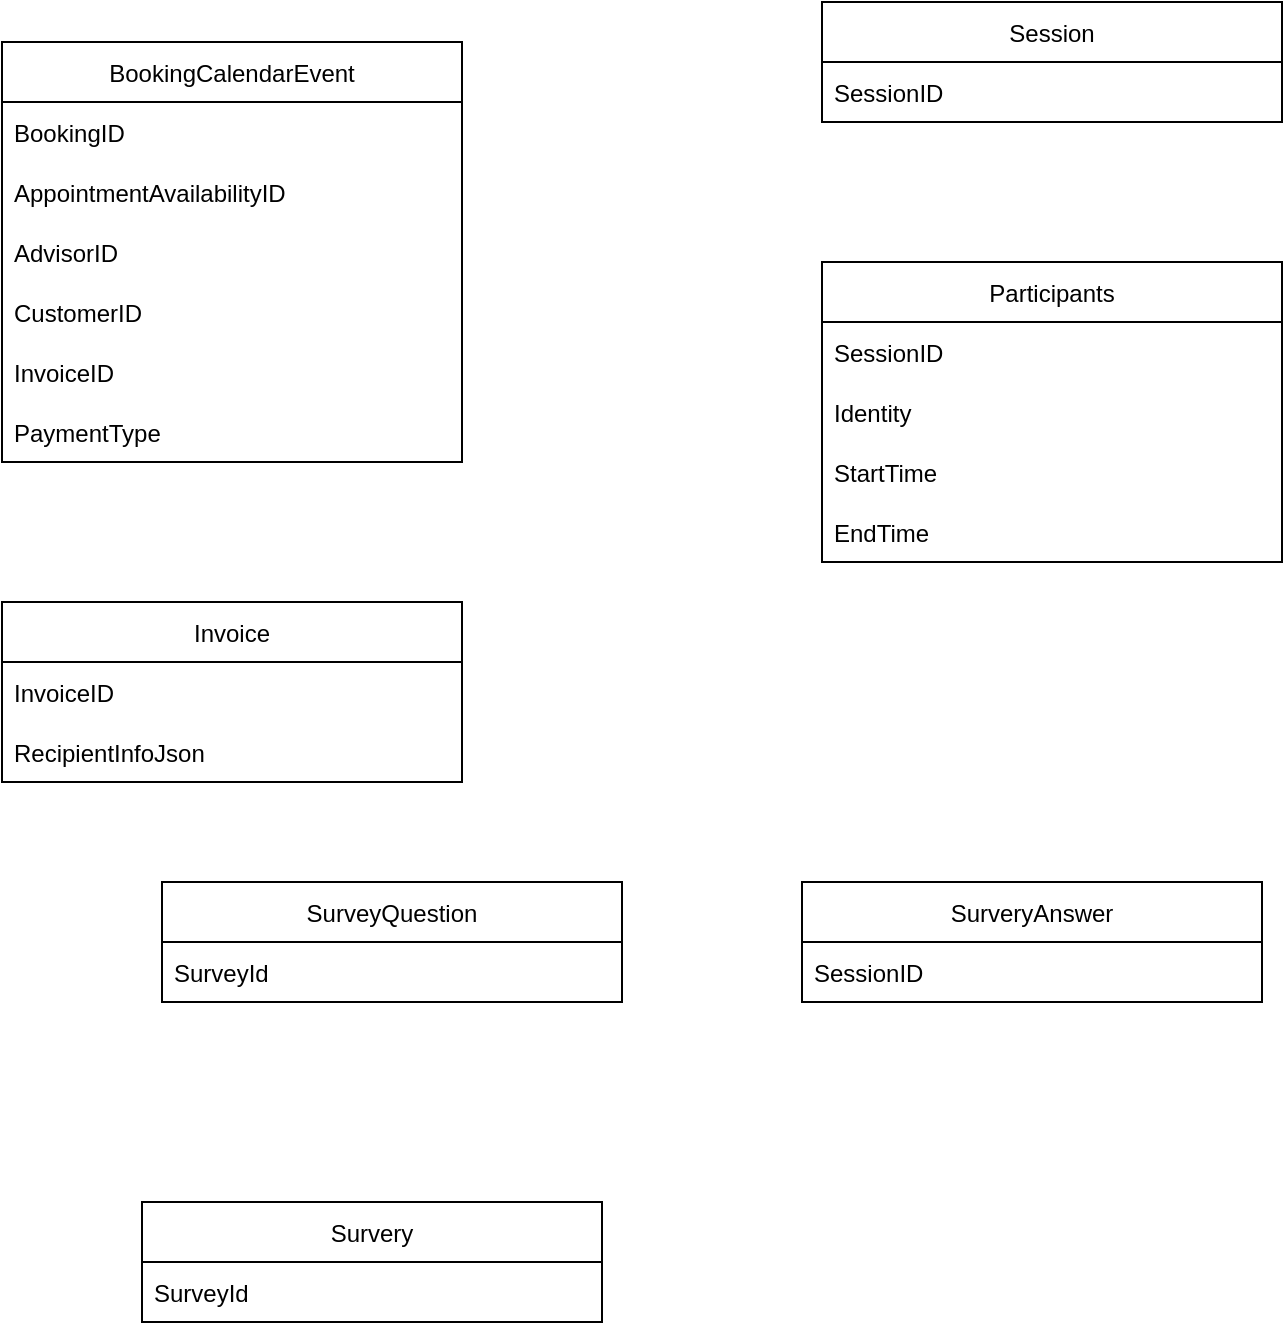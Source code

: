 <mxfile version="17.1.3" type="github">
  <diagram id="lfYgqpBOch2WVpcmcgR3" name="Page-1">
    <mxGraphModel dx="1186" dy="669" grid="1" gridSize="10" guides="1" tooltips="1" connect="1" arrows="1" fold="1" page="1" pageScale="1" pageWidth="850" pageHeight="1100" math="0" shadow="0">
      <root>
        <mxCell id="0" />
        <mxCell id="1" parent="0" />
        <mxCell id="_nOZ630G-RLL8ivHzCJn-2" value="BookingCalendarEvent" style="swimlane;fontStyle=0;childLayout=stackLayout;horizontal=1;startSize=30;horizontalStack=0;resizeParent=1;resizeParentMax=0;resizeLast=0;collapsible=1;marginBottom=0;" vertex="1" parent="1">
          <mxGeometry x="70" y="80" width="230" height="210" as="geometry" />
        </mxCell>
        <mxCell id="_nOZ630G-RLL8ivHzCJn-3" value="BookingID" style="text;strokeColor=none;fillColor=none;align=left;verticalAlign=middle;spacingLeft=4;spacingRight=4;overflow=hidden;points=[[0,0.5],[1,0.5]];portConstraint=eastwest;rotatable=0;" vertex="1" parent="_nOZ630G-RLL8ivHzCJn-2">
          <mxGeometry y="30" width="230" height="30" as="geometry" />
        </mxCell>
        <mxCell id="_nOZ630G-RLL8ivHzCJn-4" value="AppointmentAvailabilityID" style="text;strokeColor=none;fillColor=none;align=left;verticalAlign=middle;spacingLeft=4;spacingRight=4;overflow=hidden;points=[[0,0.5],[1,0.5]];portConstraint=eastwest;rotatable=0;" vertex="1" parent="_nOZ630G-RLL8ivHzCJn-2">
          <mxGeometry y="60" width="230" height="30" as="geometry" />
        </mxCell>
        <mxCell id="_nOZ630G-RLL8ivHzCJn-5" value="AdvisorID" style="text;strokeColor=none;fillColor=none;align=left;verticalAlign=middle;spacingLeft=4;spacingRight=4;overflow=hidden;points=[[0,0.5],[1,0.5]];portConstraint=eastwest;rotatable=0;" vertex="1" parent="_nOZ630G-RLL8ivHzCJn-2">
          <mxGeometry y="90" width="230" height="30" as="geometry" />
        </mxCell>
        <mxCell id="_nOZ630G-RLL8ivHzCJn-10" value="CustomerID" style="text;strokeColor=none;fillColor=none;align=left;verticalAlign=middle;spacingLeft=4;spacingRight=4;overflow=hidden;points=[[0,0.5],[1,0.5]];portConstraint=eastwest;rotatable=0;" vertex="1" parent="_nOZ630G-RLL8ivHzCJn-2">
          <mxGeometry y="120" width="230" height="30" as="geometry" />
        </mxCell>
        <mxCell id="_nOZ630G-RLL8ivHzCJn-11" value="InvoiceID" style="text;strokeColor=none;fillColor=none;align=left;verticalAlign=middle;spacingLeft=4;spacingRight=4;overflow=hidden;points=[[0,0.5],[1,0.5]];portConstraint=eastwest;rotatable=0;" vertex="1" parent="_nOZ630G-RLL8ivHzCJn-2">
          <mxGeometry y="150" width="230" height="30" as="geometry" />
        </mxCell>
        <mxCell id="_nOZ630G-RLL8ivHzCJn-18" value="PaymentType" style="text;strokeColor=none;fillColor=none;align=left;verticalAlign=middle;spacingLeft=4;spacingRight=4;overflow=hidden;points=[[0,0.5],[1,0.5]];portConstraint=eastwest;rotatable=0;" vertex="1" parent="_nOZ630G-RLL8ivHzCJn-2">
          <mxGeometry y="180" width="230" height="30" as="geometry" />
        </mxCell>
        <mxCell id="_nOZ630G-RLL8ivHzCJn-12" value="Invoice" style="swimlane;fontStyle=0;childLayout=stackLayout;horizontal=1;startSize=30;horizontalStack=0;resizeParent=1;resizeParentMax=0;resizeLast=0;collapsible=1;marginBottom=0;" vertex="1" parent="1">
          <mxGeometry x="70" y="360" width="230" height="90" as="geometry" />
        </mxCell>
        <mxCell id="_nOZ630G-RLL8ivHzCJn-13" value="InvoiceID" style="text;strokeColor=none;fillColor=none;align=left;verticalAlign=middle;spacingLeft=4;spacingRight=4;overflow=hidden;points=[[0,0.5],[1,0.5]];portConstraint=eastwest;rotatable=0;" vertex="1" parent="_nOZ630G-RLL8ivHzCJn-12">
          <mxGeometry y="30" width="230" height="30" as="geometry" />
        </mxCell>
        <mxCell id="_nOZ630G-RLL8ivHzCJn-14" value="RecipientInfoJson" style="text;strokeColor=none;fillColor=none;align=left;verticalAlign=middle;spacingLeft=4;spacingRight=4;overflow=hidden;points=[[0,0.5],[1,0.5]];portConstraint=eastwest;rotatable=0;" vertex="1" parent="_nOZ630G-RLL8ivHzCJn-12">
          <mxGeometry y="60" width="230" height="30" as="geometry" />
        </mxCell>
        <mxCell id="_nOZ630G-RLL8ivHzCJn-19" value="Session" style="swimlane;fontStyle=0;childLayout=stackLayout;horizontal=1;startSize=30;horizontalStack=0;resizeParent=1;resizeParentMax=0;resizeLast=0;collapsible=1;marginBottom=0;" vertex="1" parent="1">
          <mxGeometry x="480" y="60" width="230" height="60" as="geometry" />
        </mxCell>
        <mxCell id="_nOZ630G-RLL8ivHzCJn-20" value="SessionID" style="text;strokeColor=none;fillColor=none;align=left;verticalAlign=middle;spacingLeft=4;spacingRight=4;overflow=hidden;points=[[0,0.5],[1,0.5]];portConstraint=eastwest;rotatable=0;" vertex="1" parent="_nOZ630G-RLL8ivHzCJn-19">
          <mxGeometry y="30" width="230" height="30" as="geometry" />
        </mxCell>
        <mxCell id="_nOZ630G-RLL8ivHzCJn-26" value="Participants" style="swimlane;fontStyle=0;childLayout=stackLayout;horizontal=1;startSize=30;horizontalStack=0;resizeParent=1;resizeParentMax=0;resizeLast=0;collapsible=1;marginBottom=0;" vertex="1" parent="1">
          <mxGeometry x="480" y="190" width="230" height="150" as="geometry" />
        </mxCell>
        <mxCell id="_nOZ630G-RLL8ivHzCJn-27" value="SessionID" style="text;strokeColor=none;fillColor=none;align=left;verticalAlign=middle;spacingLeft=4;spacingRight=4;overflow=hidden;points=[[0,0.5],[1,0.5]];portConstraint=eastwest;rotatable=0;" vertex="1" parent="_nOZ630G-RLL8ivHzCJn-26">
          <mxGeometry y="30" width="230" height="30" as="geometry" />
        </mxCell>
        <mxCell id="_nOZ630G-RLL8ivHzCJn-28" value="Identity" style="text;strokeColor=none;fillColor=none;align=left;verticalAlign=middle;spacingLeft=4;spacingRight=4;overflow=hidden;points=[[0,0.5],[1,0.5]];portConstraint=eastwest;rotatable=0;" vertex="1" parent="_nOZ630G-RLL8ivHzCJn-26">
          <mxGeometry y="60" width="230" height="30" as="geometry" />
        </mxCell>
        <mxCell id="_nOZ630G-RLL8ivHzCJn-29" value="StartTime" style="text;strokeColor=none;fillColor=none;align=left;verticalAlign=middle;spacingLeft=4;spacingRight=4;overflow=hidden;points=[[0,0.5],[1,0.5]];portConstraint=eastwest;rotatable=0;" vertex="1" parent="_nOZ630G-RLL8ivHzCJn-26">
          <mxGeometry y="90" width="230" height="30" as="geometry" />
        </mxCell>
        <mxCell id="_nOZ630G-RLL8ivHzCJn-30" value="EndTime" style="text;strokeColor=none;fillColor=none;align=left;verticalAlign=middle;spacingLeft=4;spacingRight=4;overflow=hidden;points=[[0,0.5],[1,0.5]];portConstraint=eastwest;rotatable=0;" vertex="1" parent="_nOZ630G-RLL8ivHzCJn-26">
          <mxGeometry y="120" width="230" height="30" as="geometry" />
        </mxCell>
        <mxCell id="_nOZ630G-RLL8ivHzCJn-32" value="SurveyQuestion" style="swimlane;fontStyle=0;childLayout=stackLayout;horizontal=1;startSize=30;horizontalStack=0;resizeParent=1;resizeParentMax=0;resizeLast=0;collapsible=1;marginBottom=0;" vertex="1" parent="1">
          <mxGeometry x="150" y="500" width="230" height="60" as="geometry" />
        </mxCell>
        <mxCell id="_nOZ630G-RLL8ivHzCJn-33" value="SurveyId" style="text;strokeColor=none;fillColor=none;align=left;verticalAlign=middle;spacingLeft=4;spacingRight=4;overflow=hidden;points=[[0,0.5],[1,0.5]];portConstraint=eastwest;rotatable=0;" vertex="1" parent="_nOZ630G-RLL8ivHzCJn-32">
          <mxGeometry y="30" width="230" height="30" as="geometry" />
        </mxCell>
        <mxCell id="_nOZ630G-RLL8ivHzCJn-34" value="SurveryAnswer" style="swimlane;fontStyle=0;childLayout=stackLayout;horizontal=1;startSize=30;horizontalStack=0;resizeParent=1;resizeParentMax=0;resizeLast=0;collapsible=1;marginBottom=0;" vertex="1" parent="1">
          <mxGeometry x="470" y="500" width="230" height="60" as="geometry" />
        </mxCell>
        <mxCell id="_nOZ630G-RLL8ivHzCJn-35" value="SessionID" style="text;strokeColor=none;fillColor=none;align=left;verticalAlign=middle;spacingLeft=4;spacingRight=4;overflow=hidden;points=[[0,0.5],[1,0.5]];portConstraint=eastwest;rotatable=0;" vertex="1" parent="_nOZ630G-RLL8ivHzCJn-34">
          <mxGeometry y="30" width="230" height="30" as="geometry" />
        </mxCell>
        <mxCell id="_nOZ630G-RLL8ivHzCJn-37" value="Survery" style="swimlane;fontStyle=0;childLayout=stackLayout;horizontal=1;startSize=30;horizontalStack=0;resizeParent=1;resizeParentMax=0;resizeLast=0;collapsible=1;marginBottom=0;" vertex="1" parent="1">
          <mxGeometry x="140" y="660" width="230" height="60" as="geometry" />
        </mxCell>
        <mxCell id="_nOZ630G-RLL8ivHzCJn-38" value="SurveyId" style="text;strokeColor=none;fillColor=none;align=left;verticalAlign=middle;spacingLeft=4;spacingRight=4;overflow=hidden;points=[[0,0.5],[1,0.5]];portConstraint=eastwest;rotatable=0;" vertex="1" parent="_nOZ630G-RLL8ivHzCJn-37">
          <mxGeometry y="30" width="230" height="30" as="geometry" />
        </mxCell>
      </root>
    </mxGraphModel>
  </diagram>
</mxfile>
